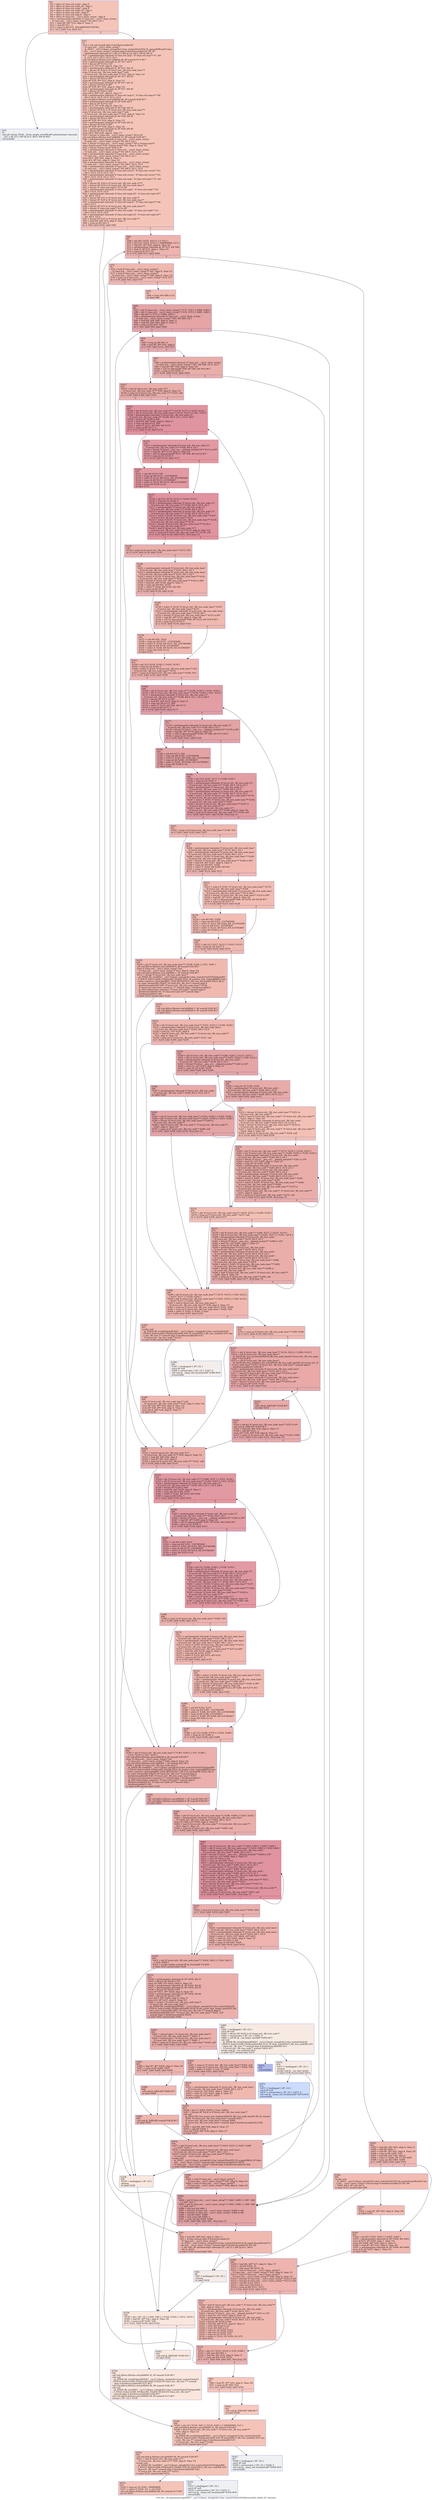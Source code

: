 digraph "CFG for '_Z13minimumLengthNSt7__cxx1112basic_stringIcSt11char_traitsIcESaIcEEESt6vectorIS4_SaIS4_EE' function" {
	label="CFG for '_Z13minimumLengthNSt7__cxx1112basic_stringIcSt11char_traitsIcESaIcEEESt6vectorIS4_SaIS4_EE' function";

	Node0x562ddb408710 [shape=record,color="#3d50c3ff", style=filled, fillcolor="#e97a5f70",label="{%2:\l  %3 = alloca %\"class.std::tuple\", align 8\l  %4 = alloca %\"class.std::tuple.20\", align 1\l  %5 = alloca %\"class.std::tuple\", align 8\l  %6 = alloca %\"class.std::tuple.20\", align 1\l  %7 = alloca %\"class.std::map\", align 8\l  %8 = alloca %\"class.std::map.6\", align 8\l  %9 = alloca %\"class.std::__cxx11::basic_string\", align 8\l  %10 = getelementptr inbounds %\"class.std::__cxx11::basic_string\",\l... %\"class.std::__cxx11::basic_string\"* %0, i64 0, i32 1\l  %11 = load i64, i64* %10, align 8, !tbaa !3\l  %12 = and i64 %11, -2\l  %13 = icmp eq i64 %12, 4611686018427387902\l  br i1 %13, label %14, label %15\l|{<s0>T|<s1>F}}"];
	Node0x562ddb408710:s0 -> Node0x562ddb408870;
	Node0x562ddb408710:s1 -> Node0x562ddb40a090;
	Node0x562ddb408870 [shape=record,color="#3d50c3ff", style=filled, fillcolor="#d9dce170",label="{%14:\l14:                                               \l  tail call void @_ZSt20__throw_length_errorPKc(i8* getelementptr inbounds\l... ([21 x i8], [21 x i8]* @.str.5, i64 0, i64 0)) #16\l  unreachable\l}"];
	Node0x562ddb40a090 [shape=record,color="#3d50c3ff", style=filled, fillcolor="#e97a5f70",label="{%15:\l15:                                               \l  %16 = tail call nonnull align 8 dereferenceable(32)\l... %\"class.std::__cxx11::basic_string\"*\l... @_ZNSt7__cxx1112basic_stringIcSt11char_traitsIcESaIcEE9_M_appendEPKcm(%\"class.\l...std::__cxx11::basic_string\"* nonnull align 8 dereferenceable(32) %0, i8*\l... getelementptr inbounds ([3 x i8], [3 x i8]* @.str, i64 0, i64 0), i64 2)\l  %17 = getelementptr inbounds %\"class.std::map\", %\"class.std::map\"* %7, i64\l... 0, i32 0, i32 0, i32 0, i32 0, i32 0\l  call void @llvm.lifetime.start.p0i8(i64 48, i8* nonnull %17) #17\l  %18 = getelementptr inbounds i8, i8* %17, i64 8\l  %19 = bitcast i8* %18 to i32*\l  store i32 0, i32* %19, align 8, !tbaa !10\l  %20 = getelementptr inbounds i8, i8* %17, i64 16\l  %21 = bitcast i8* %20 to %\"struct.std::_Rb_tree_node_base\"**\l  store %\"struct.std::_Rb_tree_node_base\"* null,\l... %\"struct.std::_Rb_tree_node_base\"** %21, align 8, !tbaa !14\l  %22 = getelementptr inbounds i8, i8* %17, i64 24\l  %23 = bitcast i8* %22 to i8**\l  store i8* %18, i8** %23, align 8, !tbaa !15\l  %24 = getelementptr inbounds i8, i8* %17, i64 32\l  %25 = bitcast i8* %24 to i8**\l  store i8* %18, i8** %25, align 8, !tbaa !16\l  %26 = getelementptr inbounds i8, i8* %17, i64 40\l  %27 = bitcast i8* %26 to i64*\l  store i64 0, i64* %27, align 8, !tbaa !17\l  %28 = getelementptr inbounds %\"class.std::map.6\", %\"class.std::map.6\"* %8,\l... i64 0, i32 0, i32 0, i32 0, i32 0, i32 0\l  call void @llvm.lifetime.start.p0i8(i64 48, i8* nonnull %28) #17\l  %29 = getelementptr inbounds i8, i8* %28, i64 8\l  %30 = bitcast i8* %29 to i32*\l  store i32 0, i32* %30, align 8, !tbaa !10\l  %31 = getelementptr inbounds i8, i8* %28, i64 16\l  %32 = bitcast i8* %31 to %\"struct.std::_Rb_tree_node_base\"**\l  store %\"struct.std::_Rb_tree_node_base\"* null,\l... %\"struct.std::_Rb_tree_node_base\"** %32, align 8, !tbaa !14\l  %33 = getelementptr inbounds i8, i8* %28, i64 24\l  %34 = bitcast i8* %33 to i8**\l  store i8* %29, i8** %34, align 8, !tbaa !15\l  %35 = getelementptr inbounds i8, i8* %28, i64 32\l  %36 = bitcast i8* %35 to i8**\l  store i8* %29, i8** %36, align 8, !tbaa !16\l  %37 = getelementptr inbounds i8, i8* %28, i64 40\l  %38 = bitcast i8* %37 to i64*\l  store i64 0, i64* %38, align 8, !tbaa !17\l  %39 = bitcast %\"class.std::__cxx11::basic_string\"* %9 to i8*\l  call void @llvm.lifetime.start.p0i8(i64 32, i8* nonnull %39) #17\l  %40 = getelementptr inbounds %\"class.std::__cxx11::basic_string\",\l... %\"class.std::__cxx11::basic_string\"* %9, i64 0, i32 2\l  %41 = bitcast %\"class.std::__cxx11::basic_string\"* %9 to %union.anon**\l  store %union.anon* %40, %union.anon** %41, align 8, !tbaa !18\l  %42 = bitcast %union.anon* %40 to i8*\l  %43 = getelementptr inbounds %\"class.std::__cxx11::basic_string\",\l... %\"class.std::__cxx11::basic_string\"* %9, i64 0, i32 0, i32 0\l  %44 = getelementptr inbounds %\"class.std::__cxx11::basic_string\",\l... %\"class.std::__cxx11::basic_string\"* %9, i64 0, i32 1\l  store i64 0, i64* %44, align 8, !tbaa !3\l  store i8 0, i8* %42, align 8, !tbaa !19\l  %45 = getelementptr inbounds %\"class.std::__cxx11::basic_string\",\l... %\"class.std::__cxx11::basic_string\"* %0, i64 0, i32 0, i32 0\l  %46 = getelementptr inbounds %\"class.std::__cxx11::basic_string\",\l... %\"class.std::__cxx11::basic_string\"* %9, i64 0, i32 2, i32 0\l  %47 = getelementptr inbounds %\"class.std::vector\", %\"class.std::vector\"* %1,\l... i64 0, i32 0, i32 0, i32 0, i32 1\l  %48 = getelementptr inbounds %\"class.std::vector\", %\"class.std::vector\"* %1,\l... i64 0, i32 0, i32 0, i32 0, i32 0\l  %49 = getelementptr inbounds %\"class.std::map\", %\"class.std::map\"* %7, i64\l... 0, i32 0\l  %50 = bitcast i8* %20 to %\"struct.std::_Rb_tree_node.15\"**\l  %51 = bitcast i8* %18 to %\"struct.std::_Rb_tree_node_base\"*\l  %52 = bitcast %\"class.std::tuple\"* %5 to i8*\l  %53 = getelementptr inbounds %\"class.std::tuple\", %\"class.std::tuple\"* %5,\l... i64 0, i32 0, i32 0, i32 0\l  %54 = getelementptr inbounds %\"class.std::tuple.20\", %\"class.std::tuple.20\"*\l... %6, i64 0, i32 0\l  %55 = bitcast i8* %31 to %\"struct.std::_Rb_tree_node\"**\l  %56 = bitcast i8* %29 to %\"struct.std::_Rb_tree_node_base\"*\l  %57 = getelementptr inbounds %\"class.std::map.6\", %\"class.std::map.6\"* %8,\l... i64 0, i32 0\l  %58 = bitcast i8* %33 to %\"struct.std::_Rb_tree_node_base\"**\l  %59 = bitcast %\"class.std::tuple\"* %3 to i8*\l  %60 = getelementptr inbounds %\"class.std::tuple\", %\"class.std::tuple\"* %3,\l... i64 0, i32 0, i32 0, i32 0\l  %61 = getelementptr inbounds %\"class.std::tuple.20\", %\"class.std::tuple.20\"*\l... %4, i64 0, i32 0\l  %62 = bitcast i8* %33 to %\"struct.std::_Rb_tree_node\"**\l  %63 = load i64, i64* %10, align 8, !tbaa !3\l  %64 = icmp eq i64 %63, 0\l  br i1 %64, label %544, label %68\l|{<s0>T|<s1>F}}"];
	Node0x562ddb40a090:s0 -> Node0x562ddb40fda0;
	Node0x562ddb40a090:s1 -> Node0x562ddb40fe30;
	Node0x562ddb40ff70 [shape=record,color="#3d50c3ff", style=filled, fillcolor="#ec7f6370",label="{%65:\l65:                                               \l  %66 = load i8*, i8** %43, align 8, !tbaa !20\l  %67 = icmp eq i8* %66, %42\l  br i1 %67, label %544, label %543\l|{<s0>T|<s1>F}}"];
	Node0x562ddb40ff70:s0 -> Node0x562ddb40fda0;
	Node0x562ddb40ff70:s1 -> Node0x562ddb4101e0;
	Node0x562ddb40fe30 [shape=record,color="#3d50c3ff", style=filled, fillcolor="#d8564670",label="{%68:\l68:                                               \l  %69 = phi i64 [ %535, %533 ], [ 0, %15 ]\l  %70 = phi i32 [ %534, %533 ], [ 1000000000, %15 ]\l  %71 = load i8*, i8** %45, align 8, !tbaa !20\l  %72 = getelementptr inbounds i8, i8* %71, i64 %69\l  %73 = load i8, i8* %72, align 1, !tbaa !19\l  %74 = icmp eq i8 %73, 32\l  br i1 %74, label %75, label %492\l|{<s0>T|<s1>F}}"];
	Node0x562ddb40fe30:s0 -> Node0x562ddb411440;
	Node0x562ddb40fe30:s1 -> Node0x562ddb4114d0;
	Node0x562ddb411440 [shape=record,color="#3d50c3ff", style=filled, fillcolor="#de614d70",label="{%75:\l75:                                               \l  %76 = load %\"class.std::__cxx11::basic_string\"*,\l... %\"class.std::__cxx11::basic_string\"** %47, align 8, !tbaa !21\l  %77 = load %\"class.std::__cxx11::basic_string\"*,\l... %\"class.std::__cxx11::basic_string\"** %48, align 8, !tbaa !23\l  %78 = icmp eq %\"class.std::__cxx11::basic_string\"* %76, %77\l  br i1 %78, label %81, label %79\l|{<s0>T|<s1>F}}"];
	Node0x562ddb411440:s0 -> Node0x562ddb411980;
	Node0x562ddb411440:s1 -> Node0x562ddb411a10;
	Node0x562ddb411a10 [shape=record,color="#3d50c3ff", style=filled, fillcolor="#e1675170",label="{%79:\l79:                                               \l  %80 = trunc i64 %69 to i32\l  br label %86\l}"];
	Node0x562ddb411a10 -> Node0x562ddb411bc0;
	Node0x562ddb411980 [shape=record,color="#3d50c3ff", style=filled, fillcolor="#de614d70",label="{%81:\l81:                                               \l  %82 = load i64, i64* %44, align 8, !tbaa !3\l  %83 = invoke nonnull align 8 dereferenceable(32)\l... %\"class.std::__cxx11::basic_string\"*\l... @_ZNSt7__cxx1112basic_stringIcSt11char_traitsIcESaIcEE10_M_replaceEmmPKcm(%\"cl\l...ass.std::__cxx11::basic_string\"* nonnull align 8 dereferenceable(32) %9, i64\l... 0, i64 %82, i8* getelementptr inbounds ([1 x i8], [1 x i8]* @.str.1, i64 0,\l... i64 0), i64 0)\l          to label %508 unwind label %84\l}"];
	Node0x562ddb411980 -> Node0x562ddb411e00;
	Node0x562ddb411980 -> Node0x562ddb411e50;
	Node0x562ddb411e50 [shape=record,color="#3d50c3ff", style=filled, fillcolor="#ead5c970",label="{%84:\l84:                                               \l  %85 = landingpad \{ i8*, i32 \}\l          cleanup\l  br label %538\l}"];
	Node0x562ddb411e50 -> Node0x562ddb412280;
	Node0x562ddb411bc0 [shape=record,color="#3d50c3ff", style=filled, fillcolor="#c5333470",label="{%86:\l86:                                               \l  %87 = phi %\"class.std::__cxx11::basic_string\"* [ %77, %79 ], [ %484, %483 ]\l  %88 = phi %\"class.std::__cxx11::basic_string\"* [ %76, %79 ], [ %485, %483 ]\l  %89 = phi i64 [ 0, %79 ], [ %486, %483 ]\l  %90 = getelementptr inbounds %\"class.std::__cxx11::basic_string\",\l... %\"class.std::__cxx11::basic_string\"* %87, i64 %89, i32 1\l  %91 = load i64, i64* %90, align 8, !tbaa !3\l  %92 = load i64, i64* %44, align 8, !tbaa !3\l  %93 = icmp eq i64 %91, %92\l  br i1 %93, label %94, label %483\l|{<s0>T|<s1>F}}"];
	Node0x562ddb411bc0:s0 -> Node0x562ddb4128c0;
	Node0x562ddb411bc0:s1 -> Node0x562ddb412370;
	Node0x562ddb4128c0 [shape=record,color="#3d50c3ff", style=filled, fillcolor="#cc403a70",label="{%94:\l94:                                               \l  %95 = icmp eq i64 %91, 0\l  %96 = load i8*, i8** %43, align 8\l  br i1 %95, label %102, label %97\l|{<s0>T|<s1>F}}"];
	Node0x562ddb4128c0:s0 -> Node0x562ddb412b00;
	Node0x562ddb4128c0:s1 -> Node0x562ddb412b50;
	Node0x562ddb412b50 [shape=record,color="#3d50c3ff", style=filled, fillcolor="#d0473d70",label="{%97:\l97:                                               \l  %98 = getelementptr inbounds %\"class.std::__cxx11::basic_string\",\l... %\"class.std::__cxx11::basic_string\"* %87, i64 %89, i32 0, i32 0\l  %99 = load i8*, i8** %98, align 8, !tbaa !20\l  %100 = call i32 @bcmp(i8* %99, i8* %96, i64 %91) #17\l  %101 = icmp eq i32 %100, 0\l  br i1 %101, label %102, label %483\l|{<s0>T|<s1>F}}"];
	Node0x562ddb412b50:s0 -> Node0x562ddb412b00;
	Node0x562ddb412b50:s1 -> Node0x562ddb412370;
	Node0x562ddb412b00 [shape=record,color="#3d50c3ff", style=filled, fillcolor="#d0473d70",label="{%102:\l102:                                              \l  %103 = load %\"struct.std::_Rb_tree_node.15\"*,\l... %\"struct.std::_Rb_tree_node.15\"** %50, align 8, !tbaa !14\l  %104 = icmp eq %\"struct.std::_Rb_tree_node.15\"* %103, null\l  br i1 %104, label %396, label %105\l|{<s0>T|<s1>F}}"];
	Node0x562ddb412b00:s0 -> Node0x562ddb4132b0;
	Node0x562ddb412b00:s1 -> Node0x562ddb413300;
	Node0x562ddb413300 [shape=record,color="#b70d28ff", style=filled, fillcolor="#b70d2870",label="{%105:\l105:                                              \l  %106 = phi %\"struct.std::_Rb_tree_node.15\"* [ %136, %127 ], [ %103, %102 ]\l  %107 = phi %\"struct.std::_Rb_tree_node_base\"* [ %133, %127 ], [ %51, %102 ]\l  %108 = getelementptr inbounds %\"struct.std::_Rb_tree_node.15\",\l... %\"struct.std::_Rb_tree_node.15\"* %106, i64 0, i32 1, i32 0, i64 8\l  %109 = bitcast i8* %108 to i64*\l  %110 = load i64, i64* %109, align 8, !tbaa !3\l  %111 = icmp ugt i64 %110, %91\l  %112 = select i1 %111, i64 %91, i64 %110\l  %113 = icmp eq i64 %112, 0\l  br i1 %113, label %120, label %114\l|{<s0>T|<s1>F}}"];
	Node0x562ddb413300:s0 -> Node0x562ddb413a40;
	Node0x562ddb413300:s1 -> Node0x562ddb413ad0;
	Node0x562ddb413ad0 [shape=record,color="#b70d28ff", style=filled, fillcolor="#bb1b2c70",label="{%114:\l114:                                              \l  %115 = getelementptr inbounds %\"struct.std::_Rb_tree_node.15\",\l... %\"struct.std::_Rb_tree_node.15\"* %106, i64 0, i32 1\l  %116 = bitcast %\"struct.__gnu_cxx::__aligned_membuf.16\"* %115 to i8**\l  %117 = load i8*, i8** %116, align 8, !tbaa !20\l  %118 = call i32 @memcmp(i8* %117, i8* %96, i64 %112) #17\l  %119 = icmp eq i32 %118, 0\l  br i1 %119, label %120, label %127\l|{<s0>T|<s1>F}}"];
	Node0x562ddb413ad0:s0 -> Node0x562ddb413a40;
	Node0x562ddb413ad0:s1 -> Node0x562ddb413430;
	Node0x562ddb413a40 [shape=record,color="#b70d28ff", style=filled, fillcolor="#bb1b2c70",label="{%120:\l120:                                              \l  %121 = sub i64 %110, %91\l  %122 = icmp sgt i64 %121, -2147483648\l  %123 = select i1 %122, i64 %121, i64 -2147483648\l  %124 = icmp slt i64 %123, 2147483647\l  %125 = select i1 %124, i64 %123, i64 2147483647\l  %126 = trunc i64 %125 to i32\l  br label %127\l}"];
	Node0x562ddb413a40 -> Node0x562ddb413430;
	Node0x562ddb413430 [shape=record,color="#b70d28ff", style=filled, fillcolor="#b70d2870",label="{%127:\l127:                                              \l  %128 = phi i32 [ %118, %114 ], [ %126, %120 ]\l  %129 = icmp slt i32 %128, 0\l  %130 = getelementptr inbounds %\"struct.std::_Rb_tree_node.15\",\l... %\"struct.std::_Rb_tree_node.15\"* %106, i64 0, i32 0, i32 3\l  %131 = getelementptr %\"struct.std::_Rb_tree_node.15\",\l... %\"struct.std::_Rb_tree_node.15\"* %106, i64 0, i32 0\l  %132 = getelementptr inbounds %\"struct.std::_Rb_tree_node.15\",\l... %\"struct.std::_Rb_tree_node.15\"* %106, i64 0, i32 0, i32 2\l  %133 = select i1 %129, %\"struct.std::_Rb_tree_node_base\"* %107,\l... %\"struct.std::_Rb_tree_node_base\"* %131\l  %134 = select i1 %129, %\"struct.std::_Rb_tree_node_base\"** %130,\l... %\"struct.std::_Rb_tree_node_base\"** %132\l  %135 = bitcast %\"struct.std::_Rb_tree_node_base\"** %134 to\l... %\"struct.std::_Rb_tree_node.15\"**\l  %136 = load %\"struct.std::_Rb_tree_node.15\"*,\l... %\"struct.std::_Rb_tree_node.15\"** %135, align 8, !tbaa !24\l  %137 = icmp eq %\"struct.std::_Rb_tree_node.15\"* %136, null\l  br i1 %137, label %138, label %105, !llvm.loop !25\l|{<s0>T|<s1>F}}"];
	Node0x562ddb413430:s0 -> Node0x562ddb415520;
	Node0x562ddb413430:s1 -> Node0x562ddb413300;
	Node0x562ddb415520 [shape=record,color="#3d50c3ff", style=filled, fillcolor="#d24b4070",label="{%138:\l138:                                              \l  %139 = icmp eq %\"struct.std::_Rb_tree_node_base\"* %133, %51\l  br i1 %139, label %330, label %140\l|{<s0>T|<s1>F}}"];
	Node0x562ddb415520:s0 -> Node0x562ddb415730;
	Node0x562ddb415520:s1 -> Node0x562ddb415780;
	Node0x562ddb415780 [shape=record,color="#3d50c3ff", style=filled, fillcolor="#d8564670",label="{%140:\l140:                                              \l  %141 = getelementptr inbounds %\"struct.std::_Rb_tree_node_base\",\l... %\"struct.std::_Rb_tree_node_base\"* %107, i64 1, i32 1\l  %142 = getelementptr inbounds %\"struct.std::_Rb_tree_node_base\",\l... %\"struct.std::_Rb_tree_node_base\"* %131, i64 1, i32 1\l  %143 = select i1 %129, %\"struct.std::_Rb_tree_node_base\"** %141,\l... %\"struct.std::_Rb_tree_node_base\"** %142\l  %144 = bitcast %\"struct.std::_Rb_tree_node_base\"** %143 to i64*\l  %145 = load i64, i64* %144, align 8, !tbaa !3\l  %146 = icmp ugt i64 %91, %145\l  %147 = select i1 %146, i64 %145, i64 %91\l  %148 = icmp eq i64 %147, 0\l  br i1 %148, label %156, label %149\l|{<s0>T|<s1>F}}"];
	Node0x562ddb415780:s0 -> Node0x562ddb415da0;
	Node0x562ddb415780:s1 -> Node0x562ddb415df0;
	Node0x562ddb415df0 [shape=record,color="#3d50c3ff", style=filled, fillcolor="#dc5d4a70",label="{%149:\l149:                                              \l  %150 = select i1 %129, %\"struct.std::_Rb_tree_node_base\"* %107,\l... %\"struct.std::_Rb_tree_node_base\"* %131\l  %151 = getelementptr inbounds %\"struct.std::_Rb_tree_node_base\",\l... %\"struct.std::_Rb_tree_node_base\"* %150, i64 1\l  %152 = bitcast %\"struct.std::_Rb_tree_node_base\"* %151 to i8**\l  %153 = load i8*, i8** %152, align 8, !tbaa !20\l  %154 = call i32 @memcmp(i8* %96, i8* %153, i64 %147) #17\l  %155 = icmp eq i32 %154, 0\l  br i1 %155, label %156, label %163\l|{<s0>T|<s1>F}}"];
	Node0x562ddb415df0:s0 -> Node0x562ddb415da0;
	Node0x562ddb415df0:s1 -> Node0x562ddb416380;
	Node0x562ddb415da0 [shape=record,color="#3d50c3ff", style=filled, fillcolor="#dc5d4a70",label="{%156:\l156:                                              \l  %157 = sub i64 %91, %145\l  %158 = icmp sgt i64 %157, -2147483648\l  %159 = select i1 %158, i64 %157, i64 -2147483648\l  %160 = icmp slt i64 %159, 2147483647\l  %161 = select i1 %160, i64 %159, i64 2147483647\l  %162 = trunc i64 %161 to i32\l  br label %163\l}"];
	Node0x562ddb415da0 -> Node0x562ddb416380;
	Node0x562ddb416380 [shape=record,color="#3d50c3ff", style=filled, fillcolor="#d8564670",label="{%163:\l163:                                              \l  %164 = phi i32 [ %154, %149 ], [ %162, %156 ]\l  %165 = icmp slt i32 %164, 0\l  %166 = select i1 %165, %\"struct.std::_Rb_tree_node_base\"* %51,\l... %\"struct.std::_Rb_tree_node_base\"* %133\l  %167 = icmp eq %\"struct.std::_Rb_tree_node_base\"* %166, %51\l  br i1 %167, label %330, label %168\l|{<s0>T|<s1>F}}"];
	Node0x562ddb416380:s0 -> Node0x562ddb415730;
	Node0x562ddb416380:s1 -> Node0x562ddb416af0;
	Node0x562ddb416af0 [shape=record,color="#3d50c3ff", style=filled, fillcolor="#be242e70",label="{%168:\l168:                                              \l  %169 = phi %\"struct.std::_Rb_tree_node.15\"* [ %199, %190 ], [ %103, %163 ]\l  %170 = phi %\"struct.std::_Rb_tree_node_base\"* [ %196, %190 ], [ %51, %163 ]\l  %171 = getelementptr inbounds %\"struct.std::_Rb_tree_node.15\",\l... %\"struct.std::_Rb_tree_node.15\"* %169, i64 0, i32 1, i32 0, i64 8\l  %172 = bitcast i8* %171 to i64*\l  %173 = load i64, i64* %172, align 8, !tbaa !3\l  %174 = icmp ugt i64 %173, %91\l  %175 = select i1 %174, i64 %91, i64 %173\l  %176 = icmp eq i64 %175, 0\l  br i1 %176, label %183, label %177\l|{<s0>T|<s1>F}}"];
	Node0x562ddb416af0:s0 -> Node0x562ddb4171c0;
	Node0x562ddb416af0:s1 -> Node0x562ddb417250;
	Node0x562ddb417250 [shape=record,color="#3d50c3ff", style=filled, fillcolor="#c32e3170",label="{%177:\l177:                                              \l  %178 = getelementptr inbounds %\"struct.std::_Rb_tree_node.15\",\l... %\"struct.std::_Rb_tree_node.15\"* %169, i64 0, i32 1\l  %179 = bitcast %\"struct.__gnu_cxx::__aligned_membuf.16\"* %178 to i8**\l  %180 = load i8*, i8** %179, align 8, !tbaa !20\l  %181 = call i32 @memcmp(i8* %180, i8* %96, i64 %175) #17\l  %182 = icmp eq i32 %181, 0\l  br i1 %182, label %183, label %190\l|{<s0>T|<s1>F}}"];
	Node0x562ddb417250:s0 -> Node0x562ddb4171c0;
	Node0x562ddb417250:s1 -> Node0x562ddb416bf0;
	Node0x562ddb4171c0 [shape=record,color="#3d50c3ff", style=filled, fillcolor="#c32e3170",label="{%183:\l183:                                              \l  %184 = sub i64 %173, %91\l  %185 = icmp sgt i64 %184, -2147483648\l  %186 = select i1 %185, i64 %184, i64 -2147483648\l  %187 = icmp slt i64 %186, 2147483647\l  %188 = select i1 %187, i64 %186, i64 2147483647\l  %189 = trunc i64 %188 to i32\l  br label %190\l}"];
	Node0x562ddb4171c0 -> Node0x562ddb416bf0;
	Node0x562ddb416bf0 [shape=record,color="#3d50c3ff", style=filled, fillcolor="#be242e70",label="{%190:\l190:                                              \l  %191 = phi i32 [ %181, %177 ], [ %189, %183 ]\l  %192 = icmp slt i32 %191, 0\l  %193 = getelementptr inbounds %\"struct.std::_Rb_tree_node.15\",\l... %\"struct.std::_Rb_tree_node.15\"* %169, i64 0, i32 0, i32 3\l  %194 = getelementptr %\"struct.std::_Rb_tree_node.15\",\l... %\"struct.std::_Rb_tree_node.15\"* %169, i64 0, i32 0\l  %195 = getelementptr inbounds %\"struct.std::_Rb_tree_node.15\",\l... %\"struct.std::_Rb_tree_node.15\"* %169, i64 0, i32 0, i32 2\l  %196 = select i1 %192, %\"struct.std::_Rb_tree_node_base\"* %170,\l... %\"struct.std::_Rb_tree_node_base\"* %194\l  %197 = select i1 %192, %\"struct.std::_Rb_tree_node_base\"** %193,\l... %\"struct.std::_Rb_tree_node_base\"** %195\l  %198 = bitcast %\"struct.std::_Rb_tree_node_base\"** %197 to\l... %\"struct.std::_Rb_tree_node.15\"**\l  %199 = load %\"struct.std::_Rb_tree_node.15\"*,\l... %\"struct.std::_Rb_tree_node.15\"** %198, align 8, !tbaa !24\l  %200 = icmp eq %\"struct.std::_Rb_tree_node.15\"* %199, null\l  br i1 %200, label %201, label %168, !llvm.loop !25\l|{<s0>T|<s1>F}}"];
	Node0x562ddb416bf0:s0 -> Node0x562ddb418880;
	Node0x562ddb416bf0:s1 -> Node0x562ddb416af0;
	Node0x562ddb418880 [shape=record,color="#3d50c3ff", style=filled, fillcolor="#dc5d4a70",label="{%201:\l201:                                              \l  %202 = icmp eq %\"struct.std::_Rb_tree_node_base\"* %196, %51\l  br i1 %202, label %229, label %203\l|{<s0>T|<s1>F}}"];
	Node0x562ddb418880:s0 -> Node0x562ddb419020;
	Node0x562ddb418880:s1 -> Node0x562ddb419070;
	Node0x562ddb419070 [shape=record,color="#3d50c3ff", style=filled, fillcolor="#de614d70",label="{%203:\l203:                                              \l  %204 = getelementptr inbounds %\"struct.std::_Rb_tree_node_base\",\l... %\"struct.std::_Rb_tree_node_base\"* %170, i64 1, i32 1\l  %205 = getelementptr inbounds %\"struct.std::_Rb_tree_node_base\",\l... %\"struct.std::_Rb_tree_node_base\"* %194, i64 1, i32 1\l  %206 = select i1 %192, %\"struct.std::_Rb_tree_node_base\"** %204,\l... %\"struct.std::_Rb_tree_node_base\"** %205\l  %207 = bitcast %\"struct.std::_Rb_tree_node_base\"** %206 to i64*\l  %208 = load i64, i64* %207, align 8, !tbaa !3\l  %209 = icmp ugt i64 %91, %208\l  %210 = select i1 %209, i64 %208, i64 %91\l  %211 = icmp eq i64 %210, 0\l  br i1 %211, label %219, label %212\l|{<s0>T|<s1>F}}"];
	Node0x562ddb419070:s0 -> Node0x562ddb419650;
	Node0x562ddb419070:s1 -> Node0x562ddb4196a0;
	Node0x562ddb4196a0 [shape=record,color="#3d50c3ff", style=filled, fillcolor="#e1675170",label="{%212:\l212:                                              \l  %213 = select i1 %192, %\"struct.std::_Rb_tree_node_base\"* %170,\l... %\"struct.std::_Rb_tree_node_base\"* %194\l  %214 = getelementptr inbounds %\"struct.std::_Rb_tree_node_base\",\l... %\"struct.std::_Rb_tree_node_base\"* %213, i64 1\l  %215 = bitcast %\"struct.std::_Rb_tree_node_base\"* %214 to i8**\l  %216 = load i8*, i8** %215, align 8, !tbaa !20\l  %217 = call i32 @memcmp(i8* %96, i8* %216, i64 %210) #17\l  %218 = icmp eq i32 %217, 0\l  br i1 %218, label %219, label %226\l|{<s0>T|<s1>F}}"];
	Node0x562ddb4196a0:s0 -> Node0x562ddb419650;
	Node0x562ddb4196a0:s1 -> Node0x562ddb419bb0;
	Node0x562ddb419650 [shape=record,color="#3d50c3ff", style=filled, fillcolor="#e1675170",label="{%219:\l219:                                              \l  %220 = sub i64 %91, %208\l  %221 = icmp sgt i64 %220, -2147483648\l  %222 = select i1 %221, i64 %220, i64 -2147483648\l  %223 = icmp slt i64 %222, 2147483647\l  %224 = select i1 %223, i64 %222, i64 2147483647\l  %225 = trunc i64 %224 to i32\l  br label %226\l}"];
	Node0x562ddb419650 -> Node0x562ddb419bb0;
	Node0x562ddb419bb0 [shape=record,color="#3d50c3ff", style=filled, fillcolor="#de614d70",label="{%226:\l226:                                              \l  %227 = phi i32 [ %217, %212 ], [ %225, %219 ]\l  %228 = icmp slt i32 %227, 0\l  br i1 %228, label %229, label %233\l|{<s0>T|<s1>F}}"];
	Node0x562ddb419bb0:s0 -> Node0x562ddb419020;
	Node0x562ddb419bb0:s1 -> Node0x562ddb41a1e0;
	Node0x562ddb419020 [shape=record,color="#3d50c3ff", style=filled, fillcolor="#de614d70",label="{%229:\l229:                                              \l  %230 = phi %\"struct.std::_Rb_tree_node_base\"* [ %196, %226 ], [ %51, %201 ]\l  call void @llvm.lifetime.start.p0i8(i64 8, i8* nonnull %52) #17\l  store %\"class.std::__cxx11::basic_string\"* %9,\l... %\"class.std::__cxx11::basic_string\"** %53, align 8, !tbaa !24\l  call void @llvm.lifetime.start.p0i8(i64 1, i8* nonnull %54) #17\l  %231 = invoke %\"struct.std::_Rb_tree_node_base\"*\l... @_ZNSt8_Rb_treeINSt7__cxx1112basic_stringIcSt11char_traitsIcESaIcEEESt4pairIKS\l...5_iESt10_Select1stIS8_ESt4lessIS5_ESaIS8_EE22_M_emplace_hint_uniqueIJRKSt21piec\l...ewise_construct_tSt5tupleIJRS7_EESJ_IJEEEEESt17_Rb_tree_iteratorIS8_ESt23_Rb_tr\l...ee_const_iteratorIS8_EDpOT_(%\"class.std::_Rb_tree\"* nonnull align 8\l... dereferenceable(48) %49, %\"struct.std::_Rb_tree_node_base\"* %230,\l... %\"struct.std::piecewise_construct_t\"* nonnull align 1 dereferenceable(1)\l... @_ZStL19piecewise_construct, %\"class.std::tuple\"* nonnull align 8\l... dereferenceable(8) %5, %\"class.std::tuple.20\"* nonnull align 1\l... dereferenceable(1) %6)\l          to label %232 unwind label %328\l}"];
	Node0x562ddb419020 -> Node0x562ddb41a720;
	Node0x562ddb419020 -> Node0x562ddb41a770;
	Node0x562ddb41a720 [shape=record,color="#3d50c3ff", style=filled, fillcolor="#de614d70",label="{%232:\l232:                                              \l  call void @llvm.lifetime.end.p0i8(i64 1, i8* nonnull %54) #17\l  call void @llvm.lifetime.end.p0i8(i64 8, i8* nonnull %52) #17\l  br label %233\l}"];
	Node0x562ddb41a720 -> Node0x562ddb41a1e0;
	Node0x562ddb41a1e0 [shape=record,color="#3d50c3ff", style=filled, fillcolor="#dc5d4a70",label="{%233:\l233:                                              \l  %234 = phi %\"struct.std::_Rb_tree_node_base\"* [ %231, %232 ], [ %196, %226 ]\l  %235 = getelementptr inbounds %\"struct.std::_Rb_tree_node_base\",\l... %\"struct.std::_Rb_tree_node_base\"* %234, i64 2, i32 0\l  %236 = load i32, i32* %235, align 4\l  %237 = load %\"struct.std::_Rb_tree_node\"*, %\"struct.std::_Rb_tree_node\"**\l... %55, align 8, !tbaa !24\l  %238 = icmp eq %\"struct.std::_Rb_tree_node\"* %237, null\l  br i1 %238, label %298, label %239\l|{<s0>T|<s1>F}}"];
	Node0x562ddb41a1e0:s0 -> Node0x562ddb41b260;
	Node0x562ddb41a1e0:s1 -> Node0x562ddb41b2b0;
	Node0x562ddb41b2b0 [shape=record,color="#3d50c3ff", style=filled, fillcolor="#c5333470",label="{%239:\l239:                                              \l  %240 = phi %\"struct.std::_Rb_tree_node\"* [ %296, %292 ], [ %237, %233 ]\l  %241 = phi %\"struct.std::_Rb_tree_node_base\"* [ %293, %292 ], [ %56, %233 ]\l  %242 = getelementptr inbounds %\"struct.std::_Rb_tree_node\",\l... %\"struct.std::_Rb_tree_node\"* %240, i64 0, i32 1\l  %243 = bitcast %\"struct.__gnu_cxx::__aligned_membuf\"* %242 to i32*\l  %244 = load i32, i32* %243, align 4, !tbaa !27\l  %245 = icmp slt i32 %244, %236\l  br i1 %245, label %246, label %248\l|{<s0>T|<s1>F}}"];
	Node0x562ddb41b2b0:s0 -> Node0x562ddb41b890;
	Node0x562ddb41b2b0:s1 -> Node0x562ddb41b920;
	Node0x562ddb41b890 [shape=record,color="#3d50c3ff", style=filled, fillcolor="#cc403a70",label="{%246:\l246:                                              \l  %247 = getelementptr inbounds %\"struct.std::_Rb_tree_node\",\l... %\"struct.std::_Rb_tree_node\"* %240, i64 0, i32 0, i32 3\l  br label %292\l}"];
	Node0x562ddb41b890 -> Node0x562ddb41b3b0;
	Node0x562ddb41b920 [shape=record,color="#3d50c3ff", style=filled, fillcolor="#cc403a70",label="{%248:\l248:                                              \l  %249 = icmp slt i32 %236, %244\l  %250 = getelementptr %\"struct.std::_Rb_tree_node\",\l... %\"struct.std::_Rb_tree_node\"* %240, i64 0, i32 0\l  %251 = getelementptr inbounds %\"struct.std::_Rb_tree_node\",\l... %\"struct.std::_Rb_tree_node\"* %240, i64 0, i32 0, i32 2\l  br i1 %249, label %292, label %252\l|{<s0>T|<s1>F}}"];
	Node0x562ddb41b920:s0 -> Node0x562ddb41b3b0;
	Node0x562ddb41b920:s1 -> Node0x562ddb41bde0;
	Node0x562ddb41bde0 [shape=record,color="#3d50c3ff", style=filled, fillcolor="#e5705870",label="{%252:\l252:                                              \l  %253 = bitcast %\"struct.std::_Rb_tree_node_base\"** %251 to\l... %\"struct.std::_Rb_tree_node\"**\l  %254 = load %\"struct.std::_Rb_tree_node\"*, %\"struct.std::_Rb_tree_node\"**\l... %253, align 8, !tbaa !29\l  %255 = getelementptr inbounds %\"struct.std::_Rb_tree_node\",\l... %\"struct.std::_Rb_tree_node\"* %240, i64 0, i32 0, i32 3\l  %256 = bitcast %\"struct.std::_Rb_tree_node_base\"** %255 to\l... %\"struct.std::_Rb_tree_node\"**\l  %257 = load %\"struct.std::_Rb_tree_node\"*, %\"struct.std::_Rb_tree_node\"**\l... %256, align 8, !tbaa !30\l  %258 = icmp eq %\"struct.std::_Rb_tree_node\"* %254, null\l  br i1 %258, label %274, label %259\l|{<s0>T|<s1>F}}"];
	Node0x562ddb41bde0:s0 -> Node0x562ddb4148a0;
	Node0x562ddb41bde0:s1 -> Node0x562ddb414930;
	Node0x562ddb414930 [shape=record,color="#3d50c3ff", style=filled, fillcolor="#d0473d70",label="{%259:\l259:                                              \l  %260 = phi %\"struct.std::_Rb_tree_node\"* [ %272, %259 ], [ %254, %252 ]\l  %261 = phi %\"struct.std::_Rb_tree_node_base\"* [ %269, %259 ], [ %250, %252 ]\l  %262 = getelementptr inbounds %\"struct.std::_Rb_tree_node\",\l... %\"struct.std::_Rb_tree_node\"* %260, i64 0, i32 1\l  %263 = bitcast %\"struct.__gnu_cxx::__aligned_membuf\"* %262 to i32*\l  %264 = load i32, i32* %263, align 4, !tbaa !27\l  %265 = icmp slt i32 %264, %236\l  %266 = getelementptr inbounds %\"struct.std::_Rb_tree_node\",\l... %\"struct.std::_Rb_tree_node\"* %260, i64 0, i32 0, i32 3\l  %267 = getelementptr %\"struct.std::_Rb_tree_node\",\l... %\"struct.std::_Rb_tree_node\"* %260, i64 0, i32 0\l  %268 = getelementptr inbounds %\"struct.std::_Rb_tree_node\",\l... %\"struct.std::_Rb_tree_node\"* %260, i64 0, i32 0, i32 2\l  %269 = select i1 %265, %\"struct.std::_Rb_tree_node_base\"* %261,\l... %\"struct.std::_Rb_tree_node_base\"* %267\l  %270 = select i1 %265, %\"struct.std::_Rb_tree_node_base\"** %266,\l... %\"struct.std::_Rb_tree_node_base\"** %268\l  %271 = bitcast %\"struct.std::_Rb_tree_node_base\"** %270 to\l... %\"struct.std::_Rb_tree_node\"**\l  %272 = load %\"struct.std::_Rb_tree_node\"*, %\"struct.std::_Rb_tree_node\"**\l... %271, align 8, !tbaa !24\l  %273 = icmp eq %\"struct.std::_Rb_tree_node\"* %272, null\l  br i1 %273, label %274, label %259, !llvm.loop !31\l|{<s0>T|<s1>F}}"];
	Node0x562ddb414930:s0 -> Node0x562ddb4148a0;
	Node0x562ddb414930:s1 -> Node0x562ddb414930;
	Node0x562ddb4148a0 [shape=record,color="#3d50c3ff", style=filled, fillcolor="#e5705870",label="{%274:\l274:                                              \l  %275 = phi %\"struct.std::_Rb_tree_node_base\"* [ %250, %252 ], [ %269, %259 ]\l  %276 = icmp eq %\"struct.std::_Rb_tree_node\"* %257, null\l  br i1 %276, label %298, label %277\l|{<s0>T|<s1>F}}"];
	Node0x562ddb4148a0:s0 -> Node0x562ddb41b260;
	Node0x562ddb4148a0:s1 -> Node0x562ddb41dfd0;
	Node0x562ddb41dfd0 [shape=record,color="#3d50c3ff", style=filled, fillcolor="#d0473d70",label="{%277:\l277:                                              \l  %278 = phi %\"struct.std::_Rb_tree_node\"* [ %290, %277 ], [ %257, %274 ]\l  %279 = phi %\"struct.std::_Rb_tree_node_base\"* [ %287, %277 ], [ %241, %274 ]\l  %280 = getelementptr inbounds %\"struct.std::_Rb_tree_node\",\l... %\"struct.std::_Rb_tree_node\"* %278, i64 0, i32 1\l  %281 = bitcast %\"struct.__gnu_cxx::__aligned_membuf\"* %280 to i32*\l  %282 = load i32, i32* %281, align 4, !tbaa !27\l  %283 = icmp slt i32 %236, %282\l  %284 = getelementptr %\"struct.std::_Rb_tree_node\",\l... %\"struct.std::_Rb_tree_node\"* %278, i64 0, i32 0\l  %285 = getelementptr inbounds %\"struct.std::_Rb_tree_node\",\l... %\"struct.std::_Rb_tree_node\"* %278, i64 0, i32 0, i32 2\l  %286 = getelementptr inbounds %\"struct.std::_Rb_tree_node\",\l... %\"struct.std::_Rb_tree_node\"* %278, i64 0, i32 0, i32 3\l  %287 = select i1 %283, %\"struct.std::_Rb_tree_node_base\"* %284,\l... %\"struct.std::_Rb_tree_node_base\"* %279\l  %288 = select i1 %283, %\"struct.std::_Rb_tree_node_base\"** %285,\l... %\"struct.std::_Rb_tree_node_base\"** %286\l  %289 = bitcast %\"struct.std::_Rb_tree_node_base\"** %288 to\l... %\"struct.std::_Rb_tree_node\"**\l  %290 = load %\"struct.std::_Rb_tree_node\"*, %\"struct.std::_Rb_tree_node\"**\l... %289, align 8, !tbaa !24\l  %291 = icmp eq %\"struct.std::_Rb_tree_node\"* %290, null\l  br i1 %291, label %298, label %277, !llvm.loop !32\l|{<s0>T|<s1>F}}"];
	Node0x562ddb41dfd0:s0 -> Node0x562ddb41b260;
	Node0x562ddb41dfd0:s1 -> Node0x562ddb41dfd0;
	Node0x562ddb41b3b0 [shape=record,color="#3d50c3ff", style=filled, fillcolor="#c5333470",label="{%292:\l292:                                              \l  %293 = phi %\"struct.std::_Rb_tree_node_base\"* [ %241, %246 ], [ %250, %248 ]\l  %294 = phi %\"struct.std::_Rb_tree_node_base\"** [ %247, %246 ], [ %251, %248 ]\l  %295 = bitcast %\"struct.std::_Rb_tree_node_base\"** %294 to\l... %\"struct.std::_Rb_tree_node\"**\l  %296 = load %\"struct.std::_Rb_tree_node\"*, %\"struct.std::_Rb_tree_node\"**\l... %295, align 8, !tbaa !24\l  %297 = icmp eq %\"struct.std::_Rb_tree_node\"* %296, null\l  br i1 %297, label %298, label %239, !llvm.loop !33\l|{<s0>T|<s1>F}}"];
	Node0x562ddb41b3b0:s0 -> Node0x562ddb41b260;
	Node0x562ddb41b3b0:s1 -> Node0x562ddb41b2b0;
	Node0x562ddb41b260 [shape=record,color="#3d50c3ff", style=filled, fillcolor="#dc5d4a70",label="{%298:\l298:                                              \l  %299 = phi %\"struct.std::_Rb_tree_node_base\"* [ %275, %274 ], [ %56, %233 ],\l... [ %275, %277 ], [ %293, %292 ]\l  %300 = phi %\"struct.std::_Rb_tree_node_base\"* [ %241, %274 ], [ %56, %233 ],\l... [ %287, %277 ], [ %293, %292 ]\l  %301 = load %\"struct.std::_Rb_tree_node_base\"*,\l... %\"struct.std::_Rb_tree_node_base\"** %58, align 8, !tbaa !15\l  %302 = icmp eq %\"struct.std::_Rb_tree_node_base\"* %301, %299\l  %303 = icmp eq %\"struct.std::_Rb_tree_node_base\"* %300, %56\l  %304 = select i1 %302, i1 %303, i1 false\l  br i1 %304, label %305, label %310\l|{<s0>T|<s1>F}}"];
	Node0x562ddb41b260:s0 -> Node0x562ddb409d20;
	Node0x562ddb41b260:s1 -> Node0x562ddb409d70;
	Node0x562ddb409d20 [shape=record,color="#3d50c3ff", style=filled, fillcolor="#de614d70",label="{%305:\l305:                                              \l  invoke void\l... @_ZNSt8_Rb_treeIiSt4pairIKiNSt7__cxx1112basic_stringIcSt11char_traitsIcESaIcEE\l...EESt10_Select1stIS8_ESt4lessIiESaIS8_EE8_M_eraseEPSt13_Rb_tree_nodeIS8_E(%\"clas\l...s.std::_Rb_tree.7\"* nonnull align 8 dereferenceable(48) %57,\l... %\"struct.std::_Rb_tree_node\"* %237)\l          to label %309 unwind label %306\l}"];
	Node0x562ddb409d20 -> Node0x562ddb409e70;
	Node0x562ddb409d20 -> Node0x562ddb41fff0;
	Node0x562ddb41fff0 [shape=record,color="#3d50c3ff", style=filled, fillcolor="#e5d8d170",label="{%306:\l306:                                              \l  %307 = landingpad \{ i8*, i32 \}\l          catch i8* null\l  %308 = extractvalue \{ i8*, i32 \} %307, 0\l  call void @__clang_call_terminate(i8* %308) #18\l  unreachable\l}"];
	Node0x562ddb409e70 [shape=record,color="#3d50c3ff", style=filled, fillcolor="#de614d70",label="{%309:\l309:                                              \l  store %\"struct.std::_Rb_tree_node_base\"* null,\l... %\"struct.std::_Rb_tree_node_base\"** %32, align 8, !tbaa !14\l  store i8* %29, i8** %34, align 8, !tbaa !15\l  store i8* %29, i8** %36, align 8, !tbaa !16\l  store i64 0, i64* %38, align 8, !tbaa !17\l  br label %330\l}"];
	Node0x562ddb409e70 -> Node0x562ddb415730;
	Node0x562ddb409d70 [shape=record,color="#3d50c3ff", style=filled, fillcolor="#de614d70",label="{%310:\l310:                                              \l  %311 = icmp eq %\"struct.std::_Rb_tree_node_base\"* %299, %300\l  br i1 %311, label %330, label %312\l|{<s0>T|<s1>F}}"];
	Node0x562ddb409d70:s0 -> Node0x562ddb415730;
	Node0x562ddb409d70:s1 -> Node0x562ddb4209c0;
	Node0x562ddb4209c0 [shape=record,color="#3d50c3ff", style=filled, fillcolor="#ca3b3770",label="{%312:\l312:                                              \l  %313 = phi %\"struct.std::_Rb_tree_node_base\"* [ %314, %323 ], [ %299, %310 ]\l  %314 = call %\"struct.std::_Rb_tree_node_base\"*\l... @_ZSt18_Rb_tree_incrementPKSt18_Rb_tree_node_base(%\"struct.std::_Rb_tree_node_\l...base\"* %313) #19\l  %315 = call %\"struct.std::_Rb_tree_node_base\"*\l... @_ZSt28_Rb_tree_rebalance_for_erasePSt18_Rb_tree_node_baseRS_(%\"struct.std::_R\l...b_tree_node_base\"* %313, %\"struct.std::_Rb_tree_node_base\"* nonnull align 8\l... dereferenceable(32) %56) #17\l  %316 = getelementptr inbounds %\"struct.std::_Rb_tree_node_base\",\l... %\"struct.std::_Rb_tree_node_base\"* %315, i64 1, i32 1\l  %317 = bitcast %\"struct.std::_Rb_tree_node_base\"** %316 to i8**\l  %318 = load i8*, i8** %317, align 8, !tbaa !20\l  %319 = getelementptr inbounds %\"struct.std::_Rb_tree_node_base\",\l... %\"struct.std::_Rb_tree_node_base\"* %315, i64 1, i32 3\l  %320 = bitcast %\"struct.std::_Rb_tree_node_base\"** %319 to i8*\l  %321 = icmp eq i8* %318, %320\l  br i1 %321, label %323, label %322\l|{<s0>T|<s1>F}}"];
	Node0x562ddb4209c0:s0 -> Node0x562ddb420ac0;
	Node0x562ddb4209c0:s1 -> Node0x562ddb420e30;
	Node0x562ddb420e30 [shape=record,color="#3d50c3ff", style=filled, fillcolor="#cc403a70",label="{%322:\l322:                                              \l  call void @_ZdlPv(i8* %318) #17\l  br label %323\l}"];
	Node0x562ddb420e30 -> Node0x562ddb420ac0;
	Node0x562ddb420ac0 [shape=record,color="#3d50c3ff", style=filled, fillcolor="#ca3b3770",label="{%323:\l323:                                              \l  %324 = bitcast %\"struct.std::_Rb_tree_node_base\"* %315 to i8*\l  call void @_ZdlPv(i8* %324) #17\l  %325 = load i64, i64* %38, align 8, !tbaa !17\l  %326 = add i64 %325, -1\l  store i64 %326, i64* %38, align 8, !tbaa !17\l  %327 = icmp eq %\"struct.std::_Rb_tree_node_base\"* %314, %300\l  br i1 %327, label %330, label %312, !llvm.loop !34\l|{<s0>T|<s1>F}}"];
	Node0x562ddb420ac0:s0 -> Node0x562ddb415730;
	Node0x562ddb420ac0:s1 -> Node0x562ddb4209c0;
	Node0x562ddb41a770 [shape=record,color="#3d50c3ff", style=filled, fillcolor="#f2cab570",label="{%328:\l328:                                              \l  %329 = landingpad \{ i8*, i32 \}\l          cleanup\l  br label %538\l}"];
	Node0x562ddb41a770 -> Node0x562ddb412280;
	Node0x562ddb415730 [shape=record,color="#3d50c3ff", style=filled, fillcolor="#d24b4070",label="{%330:\l330:                                              \l  %331 = load %\"struct.std::_Rb_tree_node.15\"*,\l... %\"struct.std::_Rb_tree_node.15\"** %50, align 8, !tbaa !14\l  %332 = load i64, i64* %44, align 8\l  %333 = load i8*, i8** %43, align 8\l  %334 = icmp eq %\"struct.std::_Rb_tree_node.15\"* %331, null\l  br i1 %334, label %396, label %335\l|{<s0>T|<s1>F}}"];
	Node0x562ddb415730:s0 -> Node0x562ddb4132b0;
	Node0x562ddb415730:s1 -> Node0x562ddb421f60;
	Node0x562ddb421f60 [shape=record,color="#b70d28ff", style=filled, fillcolor="#bb1b2c70",label="{%335:\l335:                                              \l  %336 = phi %\"struct.std::_Rb_tree_node.15\"* [ %366, %357 ], [ %331, %330 ]\l  %337 = phi %\"struct.std::_Rb_tree_node_base\"* [ %363, %357 ], [ %51, %330 ]\l  %338 = getelementptr inbounds %\"struct.std::_Rb_tree_node.15\",\l... %\"struct.std::_Rb_tree_node.15\"* %336, i64 0, i32 1, i32 0, i64 8\l  %339 = bitcast i8* %338 to i64*\l  %340 = load i64, i64* %339, align 8, !tbaa !3\l  %341 = icmp ugt i64 %340, %332\l  %342 = select i1 %341, i64 %332, i64 %340\l  %343 = icmp eq i64 %342, 0\l  br i1 %343, label %350, label %344\l|{<s0>T|<s1>F}}"];
	Node0x562ddb421f60:s0 -> Node0x562ddb422620;
	Node0x562ddb421f60:s1 -> Node0x562ddb4226b0;
	Node0x562ddb4226b0 [shape=record,color="#3d50c3ff", style=filled, fillcolor="#be242e70",label="{%344:\l344:                                              \l  %345 = getelementptr inbounds %\"struct.std::_Rb_tree_node.15\",\l... %\"struct.std::_Rb_tree_node.15\"* %336, i64 0, i32 1\l  %346 = bitcast %\"struct.__gnu_cxx::__aligned_membuf.16\"* %345 to i8**\l  %347 = load i8*, i8** %346, align 8, !tbaa !20\l  %348 = call i32 @memcmp(i8* %347, i8* %333, i64 %342) #17\l  %349 = icmp eq i32 %348, 0\l  br i1 %349, label %350, label %357\l|{<s0>T|<s1>F}}"];
	Node0x562ddb4226b0:s0 -> Node0x562ddb422620;
	Node0x562ddb4226b0:s1 -> Node0x562ddb422090;
	Node0x562ddb422620 [shape=record,color="#3d50c3ff", style=filled, fillcolor="#be242e70",label="{%350:\l350:                                              \l  %351 = sub i64 %340, %332\l  %352 = icmp sgt i64 %351, -2147483648\l  %353 = select i1 %352, i64 %351, i64 -2147483648\l  %354 = icmp slt i64 %353, 2147483647\l  %355 = select i1 %354, i64 %353, i64 2147483647\l  %356 = trunc i64 %355 to i32\l  br label %357\l}"];
	Node0x562ddb422620 -> Node0x562ddb422090;
	Node0x562ddb422090 [shape=record,color="#b70d28ff", style=filled, fillcolor="#bb1b2c70",label="{%357:\l357:                                              \l  %358 = phi i32 [ %348, %344 ], [ %356, %350 ]\l  %359 = icmp slt i32 %358, 0\l  %360 = getelementptr inbounds %\"struct.std::_Rb_tree_node.15\",\l... %\"struct.std::_Rb_tree_node.15\"* %336, i64 0, i32 0, i32 3\l  %361 = getelementptr %\"struct.std::_Rb_tree_node.15\",\l... %\"struct.std::_Rb_tree_node.15\"* %336, i64 0, i32 0\l  %362 = getelementptr inbounds %\"struct.std::_Rb_tree_node.15\",\l... %\"struct.std::_Rb_tree_node.15\"* %336, i64 0, i32 0, i32 2\l  %363 = select i1 %359, %\"struct.std::_Rb_tree_node_base\"* %337,\l... %\"struct.std::_Rb_tree_node_base\"* %361\l  %364 = select i1 %359, %\"struct.std::_Rb_tree_node_base\"** %360,\l... %\"struct.std::_Rb_tree_node_base\"** %362\l  %365 = bitcast %\"struct.std::_Rb_tree_node_base\"** %364 to\l... %\"struct.std::_Rb_tree_node.15\"**\l  %366 = load %\"struct.std::_Rb_tree_node.15\"*,\l... %\"struct.std::_Rb_tree_node.15\"** %365, align 8, !tbaa !24\l  %367 = icmp eq %\"struct.std::_Rb_tree_node.15\"* %366, null\l  br i1 %367, label %368, label %335, !llvm.loop !25\l|{<s0>T|<s1>F}}"];
	Node0x562ddb422090:s0 -> Node0x562ddb423710;
	Node0x562ddb422090:s1 -> Node0x562ddb421f60;
	Node0x562ddb423710 [shape=record,color="#3d50c3ff", style=filled, fillcolor="#d8564670",label="{%368:\l368:                                              \l  %369 = icmp eq %\"struct.std::_Rb_tree_node_base\"* %363, %51\l  br i1 %369, label %396, label %370\l|{<s0>T|<s1>F}}"];
	Node0x562ddb423710:s0 -> Node0x562ddb4132b0;
	Node0x562ddb423710:s1 -> Node0x562ddb4238a0;
	Node0x562ddb4238a0 [shape=record,color="#3d50c3ff", style=filled, fillcolor="#dc5d4a70",label="{%370:\l370:                                              \l  %371 = getelementptr inbounds %\"struct.std::_Rb_tree_node_base\",\l... %\"struct.std::_Rb_tree_node_base\"* %337, i64 1, i32 1\l  %372 = getelementptr inbounds %\"struct.std::_Rb_tree_node_base\",\l... %\"struct.std::_Rb_tree_node_base\"* %361, i64 1, i32 1\l  %373 = select i1 %359, %\"struct.std::_Rb_tree_node_base\"** %371,\l... %\"struct.std::_Rb_tree_node_base\"** %372\l  %374 = bitcast %\"struct.std::_Rb_tree_node_base\"** %373 to i64*\l  %375 = load i64, i64* %374, align 8, !tbaa !3\l  %376 = icmp ugt i64 %332, %375\l  %377 = select i1 %376, i64 %375, i64 %332\l  %378 = icmp eq i64 %377, 0\l  br i1 %378, label %386, label %379\l|{<s0>T|<s1>F}}"];
	Node0x562ddb4238a0:s0 -> Node0x562ddb423e80;
	Node0x562ddb4238a0:s1 -> Node0x562ddb423ed0;
	Node0x562ddb423ed0 [shape=record,color="#3d50c3ff", style=filled, fillcolor="#de614d70",label="{%379:\l379:                                              \l  %380 = select i1 %359, %\"struct.std::_Rb_tree_node_base\"* %337,\l... %\"struct.std::_Rb_tree_node_base\"* %361\l  %381 = getelementptr inbounds %\"struct.std::_Rb_tree_node_base\",\l... %\"struct.std::_Rb_tree_node_base\"* %380, i64 1\l  %382 = bitcast %\"struct.std::_Rb_tree_node_base\"* %381 to i8**\l  %383 = load i8*, i8** %382, align 8, !tbaa !20\l  %384 = call i32 @memcmp(i8* %333, i8* %383, i64 %377) #17\l  %385 = icmp eq i32 %384, 0\l  br i1 %385, label %386, label %393\l|{<s0>T|<s1>F}}"];
	Node0x562ddb423ed0:s0 -> Node0x562ddb423e80;
	Node0x562ddb423ed0:s1 -> Node0x562ddb4243e0;
	Node0x562ddb423e80 [shape=record,color="#3d50c3ff", style=filled, fillcolor="#de614d70",label="{%386:\l386:                                              \l  %387 = sub i64 %332, %375\l  %388 = icmp sgt i64 %387, -2147483648\l  %389 = select i1 %388, i64 %387, i64 -2147483648\l  %390 = icmp slt i64 %389, 2147483647\l  %391 = select i1 %390, i64 %389, i64 2147483647\l  %392 = trunc i64 %391 to i32\l  br label %393\l}"];
	Node0x562ddb423e80 -> Node0x562ddb4243e0;
	Node0x562ddb4243e0 [shape=record,color="#3d50c3ff", style=filled, fillcolor="#dc5d4a70",label="{%393:\l393:                                              \l  %394 = phi i32 [ %384, %379 ], [ %392, %386 ]\l  %395 = icmp slt i32 %394, 0\l  br i1 %395, label %396, label %400\l|{<s0>T|<s1>F}}"];
	Node0x562ddb4243e0:s0 -> Node0x562ddb4132b0;
	Node0x562ddb4243e0:s1 -> Node0x562ddb424a10;
	Node0x562ddb4132b0 [shape=record,color="#3d50c3ff", style=filled, fillcolor="#d24b4070",label="{%396:\l396:                                              \l  %397 = phi %\"struct.std::_Rb_tree_node_base\"* [ %363, %393 ], [ %51, %368 ],\l... [ %51, %330 ], [ %51, %102 ]\l  call void @llvm.lifetime.start.p0i8(i64 8, i8* nonnull %59) #17\l  store %\"class.std::__cxx11::basic_string\"* %9,\l... %\"class.std::__cxx11::basic_string\"** %60, align 8, !tbaa !24\l  call void @llvm.lifetime.start.p0i8(i64 1, i8* nonnull %61) #17\l  %398 = invoke %\"struct.std::_Rb_tree_node_base\"*\l... @_ZNSt8_Rb_treeINSt7__cxx1112basic_stringIcSt11char_traitsIcESaIcEEESt4pairIKS\l...5_iESt10_Select1stIS8_ESt4lessIS5_ESaIS8_EE22_M_emplace_hint_uniqueIJRKSt21piec\l...ewise_construct_tSt5tupleIJRS7_EESJ_IJEEEEESt17_Rb_tree_iteratorIS8_ESt23_Rb_tr\l...ee_const_iteratorIS8_EDpOT_(%\"class.std::_Rb_tree\"* nonnull align 8\l... dereferenceable(48) %49, %\"struct.std::_Rb_tree_node_base\"* %397,\l... %\"struct.std::piecewise_construct_t\"* nonnull align 1 dereferenceable(1)\l... @_ZStL19piecewise_construct, %\"class.std::tuple\"* nonnull align 8\l... dereferenceable(8) %3, %\"class.std::tuple.20\"* nonnull align 1\l... dereferenceable(1) %4)\l          to label %399 unwind label %328\l}"];
	Node0x562ddb4132b0 -> Node0x562ddb424f00;
	Node0x562ddb4132b0 -> Node0x562ddb41a770;
	Node0x562ddb424f00 [shape=record,color="#3d50c3ff", style=filled, fillcolor="#d24b4070",label="{%399:\l399:                                              \l  call void @llvm.lifetime.end.p0i8(i64 1, i8* nonnull %61) #17\l  call void @llvm.lifetime.end.p0i8(i64 8, i8* nonnull %59) #17\l  br label %400\l}"];
	Node0x562ddb424f00 -> Node0x562ddb424a10;
	Node0x562ddb424a10 [shape=record,color="#3d50c3ff", style=filled, fillcolor="#d0473d70",label="{%400:\l400:                                              \l  %401 = phi %\"struct.std::_Rb_tree_node_base\"* [ %398, %399 ], [ %363, %393 ]\l  %402 = getelementptr inbounds %\"struct.std::_Rb_tree_node_base\",\l... %\"struct.std::_Rb_tree_node_base\"* %401, i64 2, i32 0\l  store i32 %80, i32* %402, align 4, !tbaa !27\l  %403 = load %\"struct.std::_Rb_tree_node\"*, %\"struct.std::_Rb_tree_node\"**\l... %55, align 8, !tbaa !14\l  %404 = icmp eq %\"struct.std::_Rb_tree_node\"* %403, null\l  br i1 %404, label %430, label %405\l|{<s0>T|<s1>F}}"];
	Node0x562ddb424a10:s0 -> Node0x562ddb4257e0;
	Node0x562ddb424a10:s1 -> Node0x562ddb425830;
	Node0x562ddb425830 [shape=record,color="#b70d28ff", style=filled, fillcolor="#b70d2870",label="{%405:\l405:                                              \l  %406 = phi %\"struct.std::_Rb_tree_node\"* [ %419, %405 ], [ %403, %400 ]\l  %407 = phi %\"struct.std::_Rb_tree_node_base\"* [ %416, %405 ], [ %56, %400 ]\l  %408 = getelementptr inbounds %\"struct.std::_Rb_tree_node\",\l... %\"struct.std::_Rb_tree_node\"* %406, i64 0, i32 1\l  %409 = bitcast %\"struct.__gnu_cxx::__aligned_membuf\"* %408 to i32*\l  %410 = load i32, i32* %409, align 4, !tbaa !27\l  %411 = sext i32 %410 to i64\l  %412 = icmp sgt i64 %69, %411\l  %413 = getelementptr inbounds %\"struct.std::_Rb_tree_node\",\l... %\"struct.std::_Rb_tree_node\"* %406, i64 0, i32 0, i32 3\l  %414 = getelementptr %\"struct.std::_Rb_tree_node\",\l... %\"struct.std::_Rb_tree_node\"* %406, i64 0, i32 0\l  %415 = getelementptr inbounds %\"struct.std::_Rb_tree_node\",\l... %\"struct.std::_Rb_tree_node\"* %406, i64 0, i32 0, i32 2\l  %416 = select i1 %412, %\"struct.std::_Rb_tree_node_base\"* %407,\l... %\"struct.std::_Rb_tree_node_base\"* %414\l  %417 = select i1 %412, %\"struct.std::_Rb_tree_node_base\"** %413,\l... %\"struct.std::_Rb_tree_node_base\"** %415\l  %418 = bitcast %\"struct.std::_Rb_tree_node_base\"** %417 to\l... %\"struct.std::_Rb_tree_node\"**\l  %419 = load %\"struct.std::_Rb_tree_node\"*, %\"struct.std::_Rb_tree_node\"**\l... %418, align 8, !tbaa !24\l  %420 = icmp eq %\"struct.std::_Rb_tree_node\"* %419, null\l  br i1 %420, label %421, label %405, !llvm.loop !31\l|{<s0>T|<s1>F}}"];
	Node0x562ddb425830:s0 -> Node0x562ddb426280;
	Node0x562ddb425830:s1 -> Node0x562ddb425830;
	Node0x562ddb426280 [shape=record,color="#3d50c3ff", style=filled, fillcolor="#d24b4070",label="{%421:\l421:                                              \l  %422 = icmp eq %\"struct.std::_Rb_tree_node_base\"* %416, %56\l  br i1 %422, label %430, label %423\l|{<s0>T|<s1>F}}"];
	Node0x562ddb426280:s0 -> Node0x562ddb4257e0;
	Node0x562ddb426280:s1 -> Node0x562ddb426a20;
	Node0x562ddb426a20 [shape=record,color="#3d50c3ff", style=filled, fillcolor="#d8564670",label="{%423:\l423:                                              \l  %424 = getelementptr inbounds %\"struct.std::_Rb_tree_node_base\",\l... %\"struct.std::_Rb_tree_node_base\"* %407, i64 1, i32 0\l  %425 = getelementptr inbounds %\"struct.std::_Rb_tree_node_base\",\l... %\"struct.std::_Rb_tree_node_base\"* %414, i64 1, i32 0\l  %426 = select i1 %412, i32* %424, i32* %425\l  %427 = load i32, i32* %426, align 4, !tbaa !27\l  %428 = sext i32 %427 to i64\l  %429 = icmp slt i64 %69, %428\l  br i1 %429, label %430, label %476\l|{<s0>T|<s1>F}}"];
	Node0x562ddb426a20:s0 -> Node0x562ddb4257e0;
	Node0x562ddb426a20:s1 -> Node0x562ddb426ec0;
	Node0x562ddb4257e0 [shape=record,color="#3d50c3ff", style=filled, fillcolor="#d24b4070",label="{%430:\l430:                                              \l  %431 = phi %\"struct.std::_Rb_tree_node_base\"* [ %416, %423 ], [ %56, %421 ],\l... [ %56, %400 ]\l  %432 = invoke noalias nonnull i8* @_Znwm(i64 72) #20\l          to label %433 unwind label %328\l}"];
	Node0x562ddb4257e0 -> Node0x562ddb427090;
	Node0x562ddb4257e0 -> Node0x562ddb41a770;
	Node0x562ddb427090 [shape=record,color="#3d50c3ff", style=filled, fillcolor="#d24b4070",label="{%433:\l433:                                              \l  %434 = getelementptr inbounds i8, i8* %432, i64 32\l  %435 = bitcast i8* %434 to i32*\l  store i32 %80, i32* %435, align 8, !tbaa !35\l  %436 = getelementptr inbounds i8, i8* %432, i64 40\l  %437 = getelementptr inbounds i8, i8* %432, i64 56\l  %438 = bitcast i8* %436 to i8**\l  store i8* %437, i8** %438, align 8, !tbaa !18\l  %439 = getelementptr inbounds i8, i8* %432, i64 48\l  %440 = bitcast i8* %439 to i64*\l  store i64 0, i64* %440, align 8, !tbaa !3\l  store i8 0, i8* %437, align 8, !tbaa !19\l  %441 = invoke \{ %\"struct.std::_Rb_tree_node_base\"*,\l... %\"struct.std::_Rb_tree_node_base\"* \}\l... @_ZNSt8_Rb_treeIiSt4pairIKiNSt7__cxx1112basic_stringIcSt11char_traitsIcESaIcEE\l...EESt10_Select1stIS8_ESt4lessIiESaIS8_EE29_M_get_insert_hint_unique_posESt23_Rb_\l...tree_const_iteratorIS8_ERS1_(%\"class.std::_Rb_tree.7\"* nonnull align 8\l... dereferenceable(48) %57, %\"struct.std::_Rb_tree_node_base\"* %431, i32*\l... nonnull align 4 dereferenceable(4) %435)\l          to label %442 unwind label %460\l}"];
	Node0x562ddb427090 -> Node0x562ddb428110;
	Node0x562ddb427090 -> Node0x562ddb428160;
	Node0x562ddb428110 [shape=record,color="#3d50c3ff", style=filled, fillcolor="#d24b4070",label="{%442:\l442:                                              \l  %443 = extractvalue \{ %\"struct.std::_Rb_tree_node_base\"*,\l... %\"struct.std::_Rb_tree_node_base\"* \} %441, 0\l  %444 = extractvalue \{ %\"struct.std::_Rb_tree_node_base\"*,\l... %\"struct.std::_Rb_tree_node_base\"* \} %441, 1\l  %445 = icmp eq %\"struct.std::_Rb_tree_node_base\"* %444, null\l  br i1 %445, label %465, label %446\l|{<s0>T|<s1>F}}"];
	Node0x562ddb428110:s0 -> Node0x562ddb428700;
	Node0x562ddb428110:s1 -> Node0x562ddb428750;
	Node0x562ddb428750 [shape=record,color="#3d50c3ff", style=filled, fillcolor="#d6524470",label="{%446:\l446:                                              \l  %447 = icmp ne %\"struct.std::_Rb_tree_node_base\"* %443, null\l  %448 = icmp eq %\"struct.std::_Rb_tree_node_base\"* %444, %56\l  %449 = select i1 %447, i1 true, i1 %448\l  br i1 %449, label %455, label %450\l|{<s0>T|<s1>F}}"];
	Node0x562ddb428750:s0 -> Node0x562ddb428a50;
	Node0x562ddb428750:s1 -> Node0x562ddb428aa0;
	Node0x562ddb428aa0 [shape=record,color="#3d50c3ff", style=filled, fillcolor="#dc5d4a70",label="{%450:\l450:                                              \l  %451 = getelementptr inbounds %\"struct.std::_Rb_tree_node_base\",\l... %\"struct.std::_Rb_tree_node_base\"* %444, i64 1, i32 0\l  %452 = load i32, i32* %435, align 4, !tbaa !27\l  %453 = load i32, i32* %451, align 4, !tbaa !27\l  %454 = icmp slt i32 %452, %453\l  br label %455\l}"];
	Node0x562ddb428aa0 -> Node0x562ddb428a50;
	Node0x562ddb428a50 [shape=record,color="#3d50c3ff", style=filled, fillcolor="#d6524470",label="{%455:\l455:                                              \l  %456 = phi i1 [ %454, %450 ], [ true, %446 ]\l  %457 = bitcast i8* %432 to %\"struct.std::_Rb_tree_node_base\"*\l  call void\l... @_ZSt29_Rb_tree_insert_and_rebalancebPSt18_Rb_tree_node_baseS0_RS_(i1 zeroext\l... %456, %\"struct.std::_Rb_tree_node_base\"* nonnull %457,\l... %\"struct.std::_Rb_tree_node_base\"* nonnull %444,\l... %\"struct.std::_Rb_tree_node_base\"* nonnull align 8 dereferenceable(32) %56)\l... #17\l  %458 = load i64, i64* %38, align 8, !tbaa !17\l  %459 = add i64 %458, 1\l  store i64 %459, i64* %38, align 8, !tbaa !17\l  br label %476\l}"];
	Node0x562ddb428a50 -> Node0x562ddb426ec0;
	Node0x562ddb428160 [shape=record,color="#3d50c3ff", style=filled, fillcolor="#eed0c070",label="{%460:\l460:                                              \l  %461 = landingpad \{ i8*, i32 \}\l          catch i8* null\l  %462 = bitcast i8* %432 to %\"struct.std::_Rb_tree_node\"*\l  %463 = extractvalue \{ i8*, i32 \} %461, 0\l  %464 = call i8* @__cxa_begin_catch(i8* %463) #17\l  call void\l... @_ZNSt8_Rb_treeIiSt4pairIKiNSt7__cxx1112basic_stringIcSt11char_traitsIcESaIcEE\l...EESt10_Select1stIS8_ESt4lessIiESaIS8_EE12_M_drop_nodeEPSt13_Rb_tree_nodeIS8_E(%\l...\"class.std::_Rb_tree.7\"* nonnull align 8 dereferenceable(48) %57,\l... %\"struct.std::_Rb_tree_node\"* nonnull %462) #17\l  invoke void @__cxa_rethrow() #16\l          to label %475 unwind label %470\l}"];
	Node0x562ddb428160 -> Node0x562ddb42ac30;
	Node0x562ddb428160 -> Node0x562ddb42ac80;
	Node0x562ddb428700 [shape=record,color="#3d50c3ff", style=filled, fillcolor="#d8564670",label="{%465:\l465:                                              \l  %466 = load i8*, i8** %438, align 8, !tbaa !20\l  %467 = icmp eq i8* %466, %437\l  br i1 %467, label %469, label %468\l|{<s0>T|<s1>F}}"];
	Node0x562ddb428700:s0 -> Node0x562ddb42b000;
	Node0x562ddb428700:s1 -> Node0x562ddb42b050;
	Node0x562ddb42b050 [shape=record,color="#3d50c3ff", style=filled, fillcolor="#dc5d4a70",label="{%468:\l468:                                              \l  call void @_ZdlPv(i8* %466) #17\l  br label %469\l}"];
	Node0x562ddb42b050 -> Node0x562ddb42b000;
	Node0x562ddb42b000 [shape=record,color="#3d50c3ff", style=filled, fillcolor="#d8564670",label="{%469:\l469:                                              \l  call void @_ZdlPv(i8* nonnull %432) #17\l  br label %476\l}"];
	Node0x562ddb42b000 -> Node0x562ddb426ec0;
	Node0x562ddb42ac80 [shape=record,color="#3d50c3ff", style=filled, fillcolor="#eed0c070",label="{%470:\l470:                                              \l  %471 = landingpad \{ i8*, i32 \}\l          cleanup\l  invoke void @__cxa_end_catch()\l          to label %538 unwind label %472\l}"];
	Node0x562ddb42ac80 -> Node0x562ddb412280;
	Node0x562ddb42ac80 -> Node0x562ddb42b430;
	Node0x562ddb42b430 [shape=record,color="#3d50c3ff", style=filled, fillcolor="#8caffe70",label="{%472:\l472:                                              \l  %473 = landingpad \{ i8*, i32 \}\l          catch i8* null\l  %474 = extractvalue \{ i8*, i32 \} %473, 0\l  call void @__clang_call_terminate(i8* %474) #18\l  unreachable\l}"];
	Node0x562ddb42ac30 [shape=record,color="#3d50c3ff", style=filled, fillcolor="#4c66d670",label="{%475:\l475:                                              \l  unreachable\l}"];
	Node0x562ddb426ec0 [shape=record,color="#3d50c3ff", style=filled, fillcolor="#d0473d70",label="{%476:\l476:                                              \l  %477 = phi %\"struct.std::_Rb_tree_node_base\"* [ %416, %423 ], [ %443, %469\l... ], [ %457, %455 ]\l  %478 = getelementptr inbounds %\"struct.std::_Rb_tree_node_base\",\l... %\"struct.std::_Rb_tree_node_base\"* %477, i64 1, i32 1\l  %479 = bitcast %\"struct.std::_Rb_tree_node_base\"** %478 to\l... %\"class.std::__cxx11::basic_string\"*\l  invoke void\l... @_ZNSt7__cxx1112basic_stringIcSt11char_traitsIcESaIcEE9_M_assignERKS4_(%\"class\l....std::__cxx11::basic_string\"* nonnull align 8 dereferenceable(32) %479,\l... %\"class.std::__cxx11::basic_string\"* nonnull align 8 dereferenceable(32) %9)\l          to label %480 unwind label %328\l}"];
	Node0x562ddb426ec0 -> Node0x562ddb42bc60;
	Node0x562ddb426ec0 -> Node0x562ddb41a770;
	Node0x562ddb42bc60 [shape=record,color="#3d50c3ff", style=filled, fillcolor="#d0473d70",label="{%480:\l480:                                              \l  %481 = load %\"class.std::__cxx11::basic_string\"*,\l... %\"class.std::__cxx11::basic_string\"** %47, align 8, !tbaa !21\l  %482 = load %\"class.std::__cxx11::basic_string\"*,\l... %\"class.std::__cxx11::basic_string\"** %48, align 8, !tbaa !23\l  br label %483\l}"];
	Node0x562ddb42bc60 -> Node0x562ddb412370;
	Node0x562ddb412370 [shape=record,color="#3d50c3ff", style=filled, fillcolor="#c5333470",label="{%483:\l483:                                              \l  %484 = phi %\"class.std::__cxx11::basic_string\"* [ %482, %480 ], [ %87, %86\l... ], [ %87, %97 ]\l  %485 = phi %\"class.std::__cxx11::basic_string\"* [ %481, %480 ], [ %88, %86\l... ], [ %88, %97 ]\l  %486 = add nuw i64 %89, 1\l  %487 = ptrtoint %\"class.std::__cxx11::basic_string\"* %485 to i64\l  %488 = ptrtoint %\"class.std::__cxx11::basic_string\"* %484 to i64\l  %489 = sub i64 %487, %488\l  %490 = ashr exact i64 %489, 5\l  %491 = icmp ugt i64 %490, %486\l  br i1 %491, label %86, label %81, !llvm.loop !37\l|{<s0>T|<s1>F}}"];
	Node0x562ddb412370:s0 -> Node0x562ddb411bc0;
	Node0x562ddb412370:s1 -> Node0x562ddb411980;
	Node0x562ddb4114d0 [shape=record,color="#3d50c3ff", style=filled, fillcolor="#de614d70",label="{%492:\l492:                                              \l  %493 = load i64, i64* %44, align 8, !tbaa !3\l  %494 = add i64 %493, 1\l  %495 = load i8*, i8** %43, align 8, !tbaa !20\l  %496 = icmp eq i8* %495, %42\l  %497 = load i64, i64* %46, align 8\l  %498 = select i1 %496, i64 15, i64 %497\l  %499 = icmp ugt i64 %494, %498\l  br i1 %499, label %500, label %503\l|{<s0>T|<s1>F}}"];
	Node0x562ddb4114d0:s0 -> Node0x562ddb42d620;
	Node0x562ddb4114d0:s1 -> Node0x562ddb42d670;
	Node0x562ddb42d620 [shape=record,color="#3d50c3ff", style=filled, fillcolor="#e1675170",label="{%500:\l500:                                              \l  invoke void\l... @_ZNSt7__cxx1112basic_stringIcSt11char_traitsIcESaIcEE9_M_mutateEmmPKcm(%\"clas\l...s.std::__cxx11::basic_string\"* nonnull align 8 dereferenceable(32) %9, i64\l... %493, i64 0, i8* null, i64 1)\l          to label %501 unwind label %84\l}"];
	Node0x562ddb42d620 -> Node0x562ddb42d7c0;
	Node0x562ddb42d620 -> Node0x562ddb411e50;
	Node0x562ddb42d7c0 [shape=record,color="#3d50c3ff", style=filled, fillcolor="#e1675170",label="{%501:\l501:                                              \l  %502 = load i8*, i8** %43, align 8, !tbaa !20\l  br label %503\l}"];
	Node0x562ddb42d7c0 -> Node0x562ddb42d670;
	Node0x562ddb42d670 [shape=record,color="#3d50c3ff", style=filled, fillcolor="#de614d70",label="{%503:\l503:                                              \l  %504 = phi i8* [ %502, %501 ], [ %495, %492 ]\l  %505 = getelementptr inbounds i8, i8* %504, i64 %493\l  store i8 %73, i8* %505, align 1, !tbaa !19\l  store i64 %494, i64* %44, align 8, !tbaa !3\l  %506 = load i8*, i8** %43, align 8, !tbaa !20\l  %507 = getelementptr inbounds i8, i8* %506, i64 %494\l  store i8 0, i8* %507, align 1, !tbaa !19\l  br label %508\l}"];
	Node0x562ddb42d670 -> Node0x562ddb411e00;
	Node0x562ddb411e00 [shape=record,color="#3d50c3ff", style=filled, fillcolor="#d8564670",label="{%508:\l508:                                              \l  %509 = load i64, i64* %27, align 8, !tbaa !17\l  %510 = shl i64 %509, 32\l  %511 = ashr exact i64 %510, 32\l  %512 = load %\"class.std::__cxx11::basic_string\"*,\l... %\"class.std::__cxx11::basic_string\"** %47, align 8, !tbaa !21\l  %513 = load %\"class.std::__cxx11::basic_string\"*,\l... %\"class.std::__cxx11::basic_string\"** %48, align 8, !tbaa !23\l  %514 = ptrtoint %\"class.std::__cxx11::basic_string\"* %512 to i64\l  %515 = ptrtoint %\"class.std::__cxx11::basic_string\"* %513 to i64\l  %516 = sub i64 %514, %515\l  %517 = ashr exact i64 %516, 5\l  %518 = icmp eq i64 %511, %517\l  br i1 %518, label %519, label %533\l|{<s0>T|<s1>F}}"];
	Node0x562ddb411e00:s0 -> Node0x562ddb41c4b0;
	Node0x562ddb411e00:s1 -> Node0x562ddb410350;
	Node0x562ddb41c4b0 [shape=record,color="#3d50c3ff", style=filled, fillcolor="#de614d70",label="{%519:\l519:                                              \l  %520 = load %\"struct.std::_Rb_tree_node\"*, %\"struct.std::_Rb_tree_node\"**\l... %62, align 8, !tbaa !15\l  %521 = getelementptr inbounds %\"struct.std::_Rb_tree_node\",\l... %\"struct.std::_Rb_tree_node\"* %520, i64 0, i32 1\l  %522 = bitcast %\"struct.__gnu_cxx::__aligned_membuf\"* %521 to i32*\l  %523 = load i32, i32* %522, align 8, !tbaa !35\l  %524 = getelementptr inbounds %\"struct.std::_Rb_tree_node\",\l... %\"struct.std::_Rb_tree_node\"* %520, i64 0, i32 1, i32 0, i64 16\l  %525 = bitcast i8* %524 to i64*\l  %526 = load i64, i64* %525, align 8, !tbaa !3\l  %527 = trunc i64 %526 to i32\l  %528 = trunc i64 %69 to i32\l  %529 = sub nsw i32 %528, %523\l  %530 = add nsw i32 %529, %527\l  %531 = icmp slt i32 %530, %70\l  %532 = select i1 %531, i32 %530, i32 %70\l  br label %533\l}"];
	Node0x562ddb41c4b0 -> Node0x562ddb410350;
	Node0x562ddb410350 [shape=record,color="#3d50c3ff", style=filled, fillcolor="#d8564670",label="{%533:\l533:                                              \l  %534 = phi i32 [ %532, %519 ], [ %70, %508 ]\l  %535 = add nuw i64 %69, 1\l  %536 = load i64, i64* %10, align 8, !tbaa !3\l  %537 = icmp ugt i64 %536, %535\l  br i1 %537, label %68, label %65, !llvm.loop !38\l|{<s0>T|<s1>F}}"];
	Node0x562ddb410350:s0 -> Node0x562ddb40fe30;
	Node0x562ddb410350:s1 -> Node0x562ddb40ff70;
	Node0x562ddb412280 [shape=record,color="#3d50c3ff", style=filled, fillcolor="#f3c7b170",label="{%538:\l538:                                              \l  %539 = phi \{ i8*, i32 \} [ %85, %84 ], [ %329, %328 ], [ %471, %470 ]\l  %540 = load i8*, i8** %43, align 8, !tbaa !20\l  %541 = icmp eq i8* %540, %42\l  br i1 %541, label %558, label %542\l|{<s0>T|<s1>F}}"];
	Node0x562ddb412280:s0 -> Node0x562ddb41f230;
	Node0x562ddb412280:s1 -> Node0x562ddb41f280;
	Node0x562ddb41f280 [shape=record,color="#3d50c3ff", style=filled, fillcolor="#f2cab570",label="{%542:\l542:                                              \l  call void @_ZdlPv(i8* %540) #17\l  br label %558\l}"];
	Node0x562ddb41f280 -> Node0x562ddb41f230;
	Node0x562ddb4101e0 [shape=record,color="#3d50c3ff", style=filled, fillcolor="#ef886b70",label="{%543:\l543:                                              \l  call void @_ZdlPv(i8* %66) #17\l  br label %544\l}"];
	Node0x562ddb4101e0 -> Node0x562ddb40fda0;
	Node0x562ddb40fda0 [shape=record,color="#3d50c3ff", style=filled, fillcolor="#e97a5f70",label="{%544:\l544:                                              \l  %545 = phi i32 [ %534, %65 ], [ %534, %543 ], [ 1000000000, %15 ]\l  call void @llvm.lifetime.end.p0i8(i64 32, i8* nonnull %39) #17\l  %546 = load %\"struct.std::_Rb_tree_node\"*, %\"struct.std::_Rb_tree_node\"**\l... %55, align 8, !tbaa !14\l  invoke void\l... @_ZNSt8_Rb_treeIiSt4pairIKiNSt7__cxx1112basic_stringIcSt11char_traitsIcESaIcEE\l...EESt10_Select1stIS8_ESt4lessIiESaIS8_EE8_M_eraseEPSt13_Rb_tree_nodeIS8_E(%\"clas\l...s.std::_Rb_tree.7\"* nonnull align 8 dereferenceable(48) %57,\l... %\"struct.std::_Rb_tree_node\"* %546)\l          to label %550 unwind label %547\l}"];
	Node0x562ddb40fda0 -> Node0x562ddb41f9b0;
	Node0x562ddb40fda0 -> Node0x562ddb41fa00;
	Node0x562ddb41fa00 [shape=record,color="#3d50c3ff", style=filled, fillcolor="#d9dce170",label="{%547:\l547:                                              \l  %548 = landingpad \{ i8*, i32 \}\l          catch i8* null\l  %549 = extractvalue \{ i8*, i32 \} %548, 0\l  call void @__clang_call_terminate(i8* %549) #18\l  unreachable\l}"];
	Node0x562ddb41f9b0 [shape=record,color="#3d50c3ff", style=filled, fillcolor="#e97a5f70",label="{%550:\l550:                                              \l  call void @llvm.lifetime.end.p0i8(i64 48, i8* nonnull %28) #17\l  %551 = load %\"struct.std::_Rb_tree_node.15\"*,\l... %\"struct.std::_Rb_tree_node.15\"** %50, align 8, !tbaa !14\l  invoke void\l... @_ZNSt8_Rb_treeINSt7__cxx1112basic_stringIcSt11char_traitsIcESaIcEEESt4pairIKS\l...5_iESt10_Select1stIS8_ESt4lessIS5_ESaIS8_EE8_M_eraseEPSt13_Rb_tree_nodeIS8_E(%\"\l...class.std::_Rb_tree\"* nonnull align 8 dereferenceable(48) %49,\l... %\"struct.std::_Rb_tree_node.15\"* %551)\l          to label %555 unwind label %552\l}"];
	Node0x562ddb41f9b0 -> Node0x562ddb432bc0;
	Node0x562ddb41f9b0 -> Node0x562ddb432c10;
	Node0x562ddb432c10 [shape=record,color="#3d50c3ff", style=filled, fillcolor="#d9dce170",label="{%552:\l552:                                              \l  %553 = landingpad \{ i8*, i32 \}\l          catch i8* null\l  %554 = extractvalue \{ i8*, i32 \} %553, 0\l  call void @__clang_call_terminate(i8* %554) #18\l  unreachable\l}"];
	Node0x562ddb432bc0 [shape=record,color="#3d50c3ff", style=filled, fillcolor="#e97a5f70",label="{%555:\l555:                                              \l  %556 = icmp eq i32 %545, 1000000000\l  %557 = select i1 %556, i32 -1, i32 %545\l  call void @llvm.lifetime.end.p0i8(i64 48, i8* nonnull %17) #17\l  ret i32 %557\l}"];
	Node0x562ddb41f230 [shape=record,color="#3d50c3ff", style=filled, fillcolor="#f3c7b170",label="{%558:\l558:                                              \l  call void @llvm.lifetime.end.p0i8(i64 32, i8* nonnull %39) #17\l  call void\l... @_ZNSt8_Rb_treeIiSt4pairIKiNSt7__cxx1112basic_stringIcSt11char_traitsIcESaIcEE\l...EESt10_Select1stIS8_ESt4lessIiESaIS8_EED2Ev(%\"class.std::_Rb_tree.7\"* nonnull\l... align 8 dereferenceable(48) %57) #17\l  call void @llvm.lifetime.end.p0i8(i64 48, i8* nonnull %28) #17\l  call void\l... @_ZNSt8_Rb_treeINSt7__cxx1112basic_stringIcSt11char_traitsIcESaIcEEESt4pairIKS\l...5_iESt10_Select1stIS8_ESt4lessIS5_ESaIS8_EED2Ev(%\"class.std::_Rb_tree\"*\l... nonnull align 8 dereferenceable(48) %49) #17\l  call void @llvm.lifetime.end.p0i8(i64 48, i8* nonnull %17) #17\l  resume \{ i8*, i32 \} %539\l}"];
}
